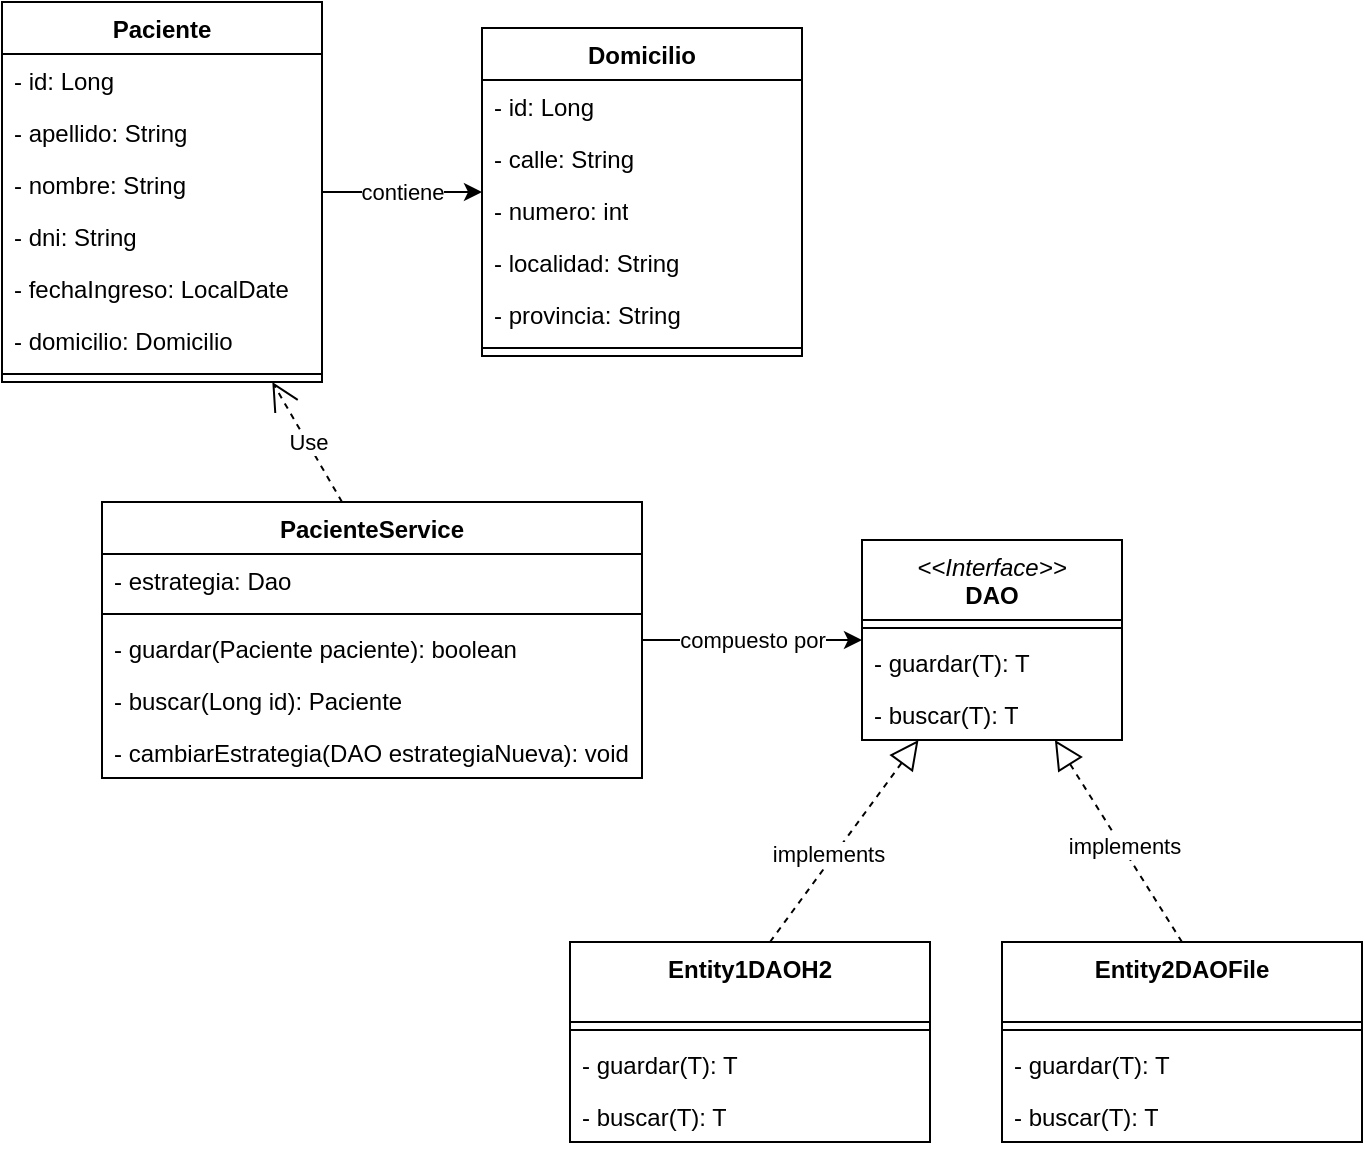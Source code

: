 <mxfile version="21.2.8" type="device">
  <diagram name="Página-1" id="oCGeMI3ILkWpWJqBSbtF">
    <mxGraphModel dx="799" dy="545" grid="1" gridSize="10" guides="1" tooltips="1" connect="1" arrows="1" fold="1" page="1" pageScale="1" pageWidth="827" pageHeight="1169" math="0" shadow="0">
      <root>
        <mxCell id="0" />
        <mxCell id="1" parent="0" />
        <mxCell id="9745rZXO5A0HW89qK5Z0-5" style="edgeStyle=orthogonalEdgeStyle;rounded=0;orthogonalLoop=1;jettySize=auto;html=1;" edge="1" parent="1" source="t5Yx9XjBpNc-wLwdxJ25-1" target="t5Yx9XjBpNc-wLwdxJ25-9">
          <mxGeometry relative="1" as="geometry" />
        </mxCell>
        <mxCell id="9745rZXO5A0HW89qK5Z0-6" value="contiene" style="edgeLabel;html=1;align=center;verticalAlign=middle;resizable=0;points=[];" vertex="1" connectable="0" parent="9745rZXO5A0HW89qK5Z0-5">
          <mxGeometry x="-0.175" y="1" relative="1" as="geometry">
            <mxPoint x="7" y="1" as="offset" />
          </mxGeometry>
        </mxCell>
        <mxCell id="t5Yx9XjBpNc-wLwdxJ25-1" value="Paciente" style="swimlane;fontStyle=1;align=center;verticalAlign=top;childLayout=stackLayout;horizontal=1;startSize=26;horizontalStack=0;resizeParent=1;resizeParentMax=0;resizeLast=0;collapsible=1;marginBottom=0;whiteSpace=wrap;html=1;" parent="1" vertex="1">
          <mxGeometry x="40" y="30" width="160" height="190" as="geometry" />
        </mxCell>
        <mxCell id="9745rZXO5A0HW89qK5Z0-1" value="- id: Long" style="text;strokeColor=none;fillColor=none;align=left;verticalAlign=top;spacingLeft=4;spacingRight=4;overflow=hidden;rotatable=0;points=[[0,0.5],[1,0.5]];portConstraint=eastwest;whiteSpace=wrap;html=1;" vertex="1" parent="t5Yx9XjBpNc-wLwdxJ25-1">
          <mxGeometry y="26" width="160" height="26" as="geometry" />
        </mxCell>
        <mxCell id="t5Yx9XjBpNc-wLwdxJ25-2" value="- apellido: String" style="text;strokeColor=none;fillColor=none;align=left;verticalAlign=top;spacingLeft=4;spacingRight=4;overflow=hidden;rotatable=0;points=[[0,0.5],[1,0.5]];portConstraint=eastwest;whiteSpace=wrap;html=1;" parent="t5Yx9XjBpNc-wLwdxJ25-1" vertex="1">
          <mxGeometry y="52" width="160" height="26" as="geometry" />
        </mxCell>
        <mxCell id="t5Yx9XjBpNc-wLwdxJ25-5" value="- nombre: String" style="text;strokeColor=none;fillColor=none;align=left;verticalAlign=top;spacingLeft=4;spacingRight=4;overflow=hidden;rotatable=0;points=[[0,0.5],[1,0.5]];portConstraint=eastwest;whiteSpace=wrap;html=1;" parent="t5Yx9XjBpNc-wLwdxJ25-1" vertex="1">
          <mxGeometry y="78" width="160" height="26" as="geometry" />
        </mxCell>
        <mxCell id="t5Yx9XjBpNc-wLwdxJ25-6" value="- dni: String" style="text;strokeColor=none;fillColor=none;align=left;verticalAlign=top;spacingLeft=4;spacingRight=4;overflow=hidden;rotatable=0;points=[[0,0.5],[1,0.5]];portConstraint=eastwest;whiteSpace=wrap;html=1;" parent="t5Yx9XjBpNc-wLwdxJ25-1" vertex="1">
          <mxGeometry y="104" width="160" height="26" as="geometry" />
        </mxCell>
        <mxCell id="t5Yx9XjBpNc-wLwdxJ25-7" value="- fechaIngreso: LocalDate" style="text;strokeColor=none;fillColor=none;align=left;verticalAlign=top;spacingLeft=4;spacingRight=4;overflow=hidden;rotatable=0;points=[[0,0.5],[1,0.5]];portConstraint=eastwest;whiteSpace=wrap;html=1;" parent="t5Yx9XjBpNc-wLwdxJ25-1" vertex="1">
          <mxGeometry y="130" width="160" height="26" as="geometry" />
        </mxCell>
        <mxCell id="t5Yx9XjBpNc-wLwdxJ25-8" value="- domicilio: Domicilio" style="text;strokeColor=none;fillColor=none;align=left;verticalAlign=top;spacingLeft=4;spacingRight=4;overflow=hidden;rotatable=0;points=[[0,0.5],[1,0.5]];portConstraint=eastwest;whiteSpace=wrap;html=1;" parent="t5Yx9XjBpNc-wLwdxJ25-1" vertex="1">
          <mxGeometry y="156" width="160" height="26" as="geometry" />
        </mxCell>
        <mxCell id="t5Yx9XjBpNc-wLwdxJ25-3" value="" style="line;strokeWidth=1;fillColor=none;align=left;verticalAlign=middle;spacingTop=-1;spacingLeft=3;spacingRight=3;rotatable=0;labelPosition=right;points=[];portConstraint=eastwest;strokeColor=inherit;" parent="t5Yx9XjBpNc-wLwdxJ25-1" vertex="1">
          <mxGeometry y="182" width="160" height="8" as="geometry" />
        </mxCell>
        <mxCell id="t5Yx9XjBpNc-wLwdxJ25-9" value="Domicilio" style="swimlane;fontStyle=1;align=center;verticalAlign=top;childLayout=stackLayout;horizontal=1;startSize=26;horizontalStack=0;resizeParent=1;resizeParentMax=0;resizeLast=0;collapsible=1;marginBottom=0;whiteSpace=wrap;html=1;" parent="1" vertex="1">
          <mxGeometry x="280" y="43" width="160" height="164" as="geometry" />
        </mxCell>
        <mxCell id="9745rZXO5A0HW89qK5Z0-2" value="- id: Long" style="text;strokeColor=none;fillColor=none;align=left;verticalAlign=top;spacingLeft=4;spacingRight=4;overflow=hidden;rotatable=0;points=[[0,0.5],[1,0.5]];portConstraint=eastwest;whiteSpace=wrap;html=1;" vertex="1" parent="t5Yx9XjBpNc-wLwdxJ25-9">
          <mxGeometry y="26" width="160" height="26" as="geometry" />
        </mxCell>
        <mxCell id="t5Yx9XjBpNc-wLwdxJ25-10" value="- calle: String" style="text;strokeColor=none;fillColor=none;align=left;verticalAlign=top;spacingLeft=4;spacingRight=4;overflow=hidden;rotatable=0;points=[[0,0.5],[1,0.5]];portConstraint=eastwest;whiteSpace=wrap;html=1;" parent="t5Yx9XjBpNc-wLwdxJ25-9" vertex="1">
          <mxGeometry y="52" width="160" height="26" as="geometry" />
        </mxCell>
        <mxCell id="t5Yx9XjBpNc-wLwdxJ25-11" value="- numero: int" style="text;strokeColor=none;fillColor=none;align=left;verticalAlign=top;spacingLeft=4;spacingRight=4;overflow=hidden;rotatable=0;points=[[0,0.5],[1,0.5]];portConstraint=eastwest;whiteSpace=wrap;html=1;" parent="t5Yx9XjBpNc-wLwdxJ25-9" vertex="1">
          <mxGeometry y="78" width="160" height="26" as="geometry" />
        </mxCell>
        <mxCell id="t5Yx9XjBpNc-wLwdxJ25-17" value="- localidad: String" style="text;strokeColor=none;fillColor=none;align=left;verticalAlign=top;spacingLeft=4;spacingRight=4;overflow=hidden;rotatable=0;points=[[0,0.5],[1,0.5]];portConstraint=eastwest;whiteSpace=wrap;html=1;" parent="t5Yx9XjBpNc-wLwdxJ25-9" vertex="1">
          <mxGeometry y="104" width="160" height="26" as="geometry" />
        </mxCell>
        <mxCell id="t5Yx9XjBpNc-wLwdxJ25-18" value="- provincia: String" style="text;strokeColor=none;fillColor=none;align=left;verticalAlign=top;spacingLeft=4;spacingRight=4;overflow=hidden;rotatable=0;points=[[0,0.5],[1,0.5]];portConstraint=eastwest;whiteSpace=wrap;html=1;" parent="t5Yx9XjBpNc-wLwdxJ25-9" vertex="1">
          <mxGeometry y="130" width="160" height="26" as="geometry" />
        </mxCell>
        <mxCell id="t5Yx9XjBpNc-wLwdxJ25-15" value="" style="line;strokeWidth=1;fillColor=none;align=left;verticalAlign=middle;spacingTop=-1;spacingLeft=3;spacingRight=3;rotatable=0;labelPosition=right;points=[];portConstraint=eastwest;strokeColor=inherit;" parent="t5Yx9XjBpNc-wLwdxJ25-9" vertex="1">
          <mxGeometry y="156" width="160" height="8" as="geometry" />
        </mxCell>
        <mxCell id="t5Yx9XjBpNc-wLwdxJ25-45" style="edgeStyle=orthogonalEdgeStyle;rounded=0;orthogonalLoop=1;jettySize=auto;html=1;" parent="1" source="t5Yx9XjBpNc-wLwdxJ25-19" target="t5Yx9XjBpNc-wLwdxJ25-31" edge="1">
          <mxGeometry relative="1" as="geometry" />
        </mxCell>
        <mxCell id="9745rZXO5A0HW89qK5Z0-7" value="compuesto por" style="edgeLabel;html=1;align=center;verticalAlign=middle;resizable=0;points=[];" vertex="1" connectable="0" parent="t5Yx9XjBpNc-wLwdxJ25-45">
          <mxGeometry x="-0.211" y="-1" relative="1" as="geometry">
            <mxPoint x="11" y="-1" as="offset" />
          </mxGeometry>
        </mxCell>
        <mxCell id="t5Yx9XjBpNc-wLwdxJ25-19" value="PacienteService" style="swimlane;fontStyle=1;align=center;verticalAlign=top;childLayout=stackLayout;horizontal=1;startSize=26;horizontalStack=0;resizeParent=1;resizeParentMax=0;resizeLast=0;collapsible=1;marginBottom=0;whiteSpace=wrap;html=1;" parent="1" vertex="1">
          <mxGeometry x="90" y="280" width="270" height="138" as="geometry" />
        </mxCell>
        <mxCell id="9745rZXO5A0HW89qK5Z0-3" value="Use" style="endArrow=open;endSize=12;dashed=1;html=1;rounded=0;" edge="1" parent="t5Yx9XjBpNc-wLwdxJ25-19" target="t5Yx9XjBpNc-wLwdxJ25-1">
          <mxGeometry width="160" relative="1" as="geometry">
            <mxPoint x="120" as="sourcePoint" />
            <mxPoint x="280" as="targetPoint" />
          </mxGeometry>
        </mxCell>
        <mxCell id="t5Yx9XjBpNc-wLwdxJ25-24" value="- estrategia: Dao" style="text;strokeColor=none;fillColor=none;align=left;verticalAlign=top;spacingLeft=4;spacingRight=4;overflow=hidden;rotatable=0;points=[[0,0.5],[1,0.5]];portConstraint=eastwest;whiteSpace=wrap;html=1;" parent="t5Yx9XjBpNc-wLwdxJ25-19" vertex="1">
          <mxGeometry y="26" width="270" height="26" as="geometry" />
        </mxCell>
        <mxCell id="t5Yx9XjBpNc-wLwdxJ25-25" value="" style="line;strokeWidth=1;fillColor=none;align=left;verticalAlign=middle;spacingTop=-1;spacingLeft=3;spacingRight=3;rotatable=0;labelPosition=right;points=[];portConstraint=eastwest;strokeColor=inherit;" parent="t5Yx9XjBpNc-wLwdxJ25-19" vertex="1">
          <mxGeometry y="52" width="270" height="8" as="geometry" />
        </mxCell>
        <mxCell id="9745rZXO5A0HW89qK5Z0-8" value="- guardar(Paciente paciente): boolean" style="text;strokeColor=none;fillColor=none;align=left;verticalAlign=top;spacingLeft=4;spacingRight=4;overflow=hidden;rotatable=0;points=[[0,0.5],[1,0.5]];portConstraint=eastwest;whiteSpace=wrap;html=1;" vertex="1" parent="t5Yx9XjBpNc-wLwdxJ25-19">
          <mxGeometry y="60" width="270" height="26" as="geometry" />
        </mxCell>
        <mxCell id="t5Yx9XjBpNc-wLwdxJ25-26" value="- buscar(Long id): Paciente" style="text;strokeColor=none;fillColor=none;align=left;verticalAlign=top;spacingLeft=4;spacingRight=4;overflow=hidden;rotatable=0;points=[[0,0.5],[1,0.5]];portConstraint=eastwest;whiteSpace=wrap;html=1;" parent="t5Yx9XjBpNc-wLwdxJ25-19" vertex="1">
          <mxGeometry y="86" width="270" height="26" as="geometry" />
        </mxCell>
        <mxCell id="9745rZXO5A0HW89qK5Z0-9" value="- cambiarEstrategia(DAO estrategiaNueva): void" style="text;strokeColor=none;fillColor=none;align=left;verticalAlign=top;spacingLeft=4;spacingRight=4;overflow=hidden;rotatable=0;points=[[0,0.5],[1,0.5]];portConstraint=eastwest;whiteSpace=wrap;html=1;" vertex="1" parent="t5Yx9XjBpNc-wLwdxJ25-19">
          <mxGeometry y="112" width="270" height="26" as="geometry" />
        </mxCell>
        <mxCell id="t5Yx9XjBpNc-wLwdxJ25-31" value="&lt;span style=&quot;font-weight: normal;&quot;&gt;&lt;i&gt;&amp;lt;&amp;lt;Interface&amp;gt;&amp;gt;&lt;br&gt;&lt;/i&gt;&lt;/span&gt;DAO" style="swimlane;fontStyle=1;align=center;verticalAlign=top;childLayout=stackLayout;horizontal=1;startSize=40;horizontalStack=0;resizeParent=1;resizeParentMax=0;resizeLast=0;collapsible=1;marginBottom=0;whiteSpace=wrap;html=1;" parent="1" vertex="1">
          <mxGeometry x="470" y="299" width="130" height="100" as="geometry" />
        </mxCell>
        <mxCell id="t5Yx9XjBpNc-wLwdxJ25-32" value="" style="line;strokeWidth=1;fillColor=none;align=left;verticalAlign=middle;spacingTop=-1;spacingLeft=3;spacingRight=3;rotatable=0;labelPosition=right;points=[];portConstraint=eastwest;strokeColor=inherit;" parent="t5Yx9XjBpNc-wLwdxJ25-31" vertex="1">
          <mxGeometry y="40" width="130" height="8" as="geometry" />
        </mxCell>
        <mxCell id="t5Yx9XjBpNc-wLwdxJ25-33" value="- guardar(T): T&lt;span style=&quot;white-space: pre;&quot;&gt; &lt;/span&gt;" style="text;strokeColor=none;fillColor=none;align=left;verticalAlign=top;spacingLeft=4;spacingRight=4;overflow=hidden;rotatable=0;points=[[0,0.5],[1,0.5]];portConstraint=eastwest;whiteSpace=wrap;html=1;" parent="t5Yx9XjBpNc-wLwdxJ25-31" vertex="1">
          <mxGeometry y="48" width="130" height="26" as="geometry" />
        </mxCell>
        <mxCell id="t5Yx9XjBpNc-wLwdxJ25-34" value="- buscar(T): T" style="text;strokeColor=none;fillColor=none;align=left;verticalAlign=top;spacingLeft=4;spacingRight=4;overflow=hidden;rotatable=0;points=[[0,0.5],[1,0.5]];portConstraint=eastwest;whiteSpace=wrap;html=1;" parent="t5Yx9XjBpNc-wLwdxJ25-31" vertex="1">
          <mxGeometry y="74" width="130" height="26" as="geometry" />
        </mxCell>
        <mxCell id="t5Yx9XjBpNc-wLwdxJ25-35" value="Entity1DAOH2" style="swimlane;fontStyle=1;align=center;verticalAlign=top;childLayout=stackLayout;horizontal=1;startSize=40;horizontalStack=0;resizeParent=1;resizeParentMax=0;resizeLast=0;collapsible=1;marginBottom=0;whiteSpace=wrap;html=1;" parent="1" vertex="1">
          <mxGeometry x="324" y="500" width="180" height="100" as="geometry" />
        </mxCell>
        <mxCell id="t5Yx9XjBpNc-wLwdxJ25-46" value="" style="endArrow=block;dashed=1;endFill=0;endSize=12;html=1;rounded=0;" parent="t5Yx9XjBpNc-wLwdxJ25-35" target="t5Yx9XjBpNc-wLwdxJ25-31" edge="1">
          <mxGeometry width="160" relative="1" as="geometry">
            <mxPoint x="100" as="sourcePoint" />
            <mxPoint x="260" as="targetPoint" />
          </mxGeometry>
        </mxCell>
        <mxCell id="t5Yx9XjBpNc-wLwdxJ25-48" value="implements" style="edgeLabel;html=1;align=center;verticalAlign=middle;resizable=0;points=[];" parent="t5Yx9XjBpNc-wLwdxJ25-46" vertex="1" connectable="0">
          <mxGeometry x="0.229" y="-1" relative="1" as="geometry">
            <mxPoint x="-18" y="17" as="offset" />
          </mxGeometry>
        </mxCell>
        <mxCell id="t5Yx9XjBpNc-wLwdxJ25-36" value="" style="line;strokeWidth=1;fillColor=none;align=left;verticalAlign=middle;spacingTop=-1;spacingLeft=3;spacingRight=3;rotatable=0;labelPosition=right;points=[];portConstraint=eastwest;strokeColor=inherit;" parent="t5Yx9XjBpNc-wLwdxJ25-35" vertex="1">
          <mxGeometry y="40" width="180" height="8" as="geometry" />
        </mxCell>
        <mxCell id="t5Yx9XjBpNc-wLwdxJ25-37" value="- guardar(T): T&lt;span style=&quot;white-space: pre;&quot;&gt; &lt;/span&gt;" style="text;strokeColor=none;fillColor=none;align=left;verticalAlign=top;spacingLeft=4;spacingRight=4;overflow=hidden;rotatable=0;points=[[0,0.5],[1,0.5]];portConstraint=eastwest;whiteSpace=wrap;html=1;" parent="t5Yx9XjBpNc-wLwdxJ25-35" vertex="1">
          <mxGeometry y="48" width="180" height="26" as="geometry" />
        </mxCell>
        <mxCell id="t5Yx9XjBpNc-wLwdxJ25-38" value="- buscar(T): T" style="text;strokeColor=none;fillColor=none;align=left;verticalAlign=top;spacingLeft=4;spacingRight=4;overflow=hidden;rotatable=0;points=[[0,0.5],[1,0.5]];portConstraint=eastwest;whiteSpace=wrap;html=1;" parent="t5Yx9XjBpNc-wLwdxJ25-35" vertex="1">
          <mxGeometry y="74" width="180" height="26" as="geometry" />
        </mxCell>
        <mxCell id="t5Yx9XjBpNc-wLwdxJ25-39" value="Entity2DAOFile" style="swimlane;fontStyle=1;align=center;verticalAlign=top;childLayout=stackLayout;horizontal=1;startSize=40;horizontalStack=0;resizeParent=1;resizeParentMax=0;resizeLast=0;collapsible=1;marginBottom=0;whiteSpace=wrap;html=1;" parent="1" vertex="1">
          <mxGeometry x="540" y="500" width="180" height="100" as="geometry" />
        </mxCell>
        <mxCell id="t5Yx9XjBpNc-wLwdxJ25-47" value="" style="endArrow=block;dashed=1;endFill=0;endSize=12;html=1;rounded=0;" parent="t5Yx9XjBpNc-wLwdxJ25-39" target="t5Yx9XjBpNc-wLwdxJ25-31" edge="1">
          <mxGeometry width="160" relative="1" as="geometry">
            <mxPoint x="90" as="sourcePoint" />
            <mxPoint x="250" as="targetPoint" />
          </mxGeometry>
        </mxCell>
        <mxCell id="t5Yx9XjBpNc-wLwdxJ25-50" value="implements" style="edgeLabel;html=1;align=center;verticalAlign=middle;resizable=0;points=[];" parent="t5Yx9XjBpNc-wLwdxJ25-47" vertex="1" connectable="0">
          <mxGeometry x="-0.072" relative="1" as="geometry">
            <mxPoint y="-1" as="offset" />
          </mxGeometry>
        </mxCell>
        <mxCell id="t5Yx9XjBpNc-wLwdxJ25-40" value="" style="line;strokeWidth=1;fillColor=none;align=left;verticalAlign=middle;spacingTop=-1;spacingLeft=3;spacingRight=3;rotatable=0;labelPosition=right;points=[];portConstraint=eastwest;strokeColor=inherit;" parent="t5Yx9XjBpNc-wLwdxJ25-39" vertex="1">
          <mxGeometry y="40" width="180" height="8" as="geometry" />
        </mxCell>
        <mxCell id="t5Yx9XjBpNc-wLwdxJ25-41" value="- guardar(T): T&lt;span style=&quot;white-space: pre;&quot;&gt; &lt;/span&gt;" style="text;strokeColor=none;fillColor=none;align=left;verticalAlign=top;spacingLeft=4;spacingRight=4;overflow=hidden;rotatable=0;points=[[0,0.5],[1,0.5]];portConstraint=eastwest;whiteSpace=wrap;html=1;" parent="t5Yx9XjBpNc-wLwdxJ25-39" vertex="1">
          <mxGeometry y="48" width="180" height="26" as="geometry" />
        </mxCell>
        <mxCell id="t5Yx9XjBpNc-wLwdxJ25-42" value="- buscar(T): T" style="text;strokeColor=none;fillColor=none;align=left;verticalAlign=top;spacingLeft=4;spacingRight=4;overflow=hidden;rotatable=0;points=[[0,0.5],[1,0.5]];portConstraint=eastwest;whiteSpace=wrap;html=1;" parent="t5Yx9XjBpNc-wLwdxJ25-39" vertex="1">
          <mxGeometry y="74" width="180" height="26" as="geometry" />
        </mxCell>
      </root>
    </mxGraphModel>
  </diagram>
</mxfile>
